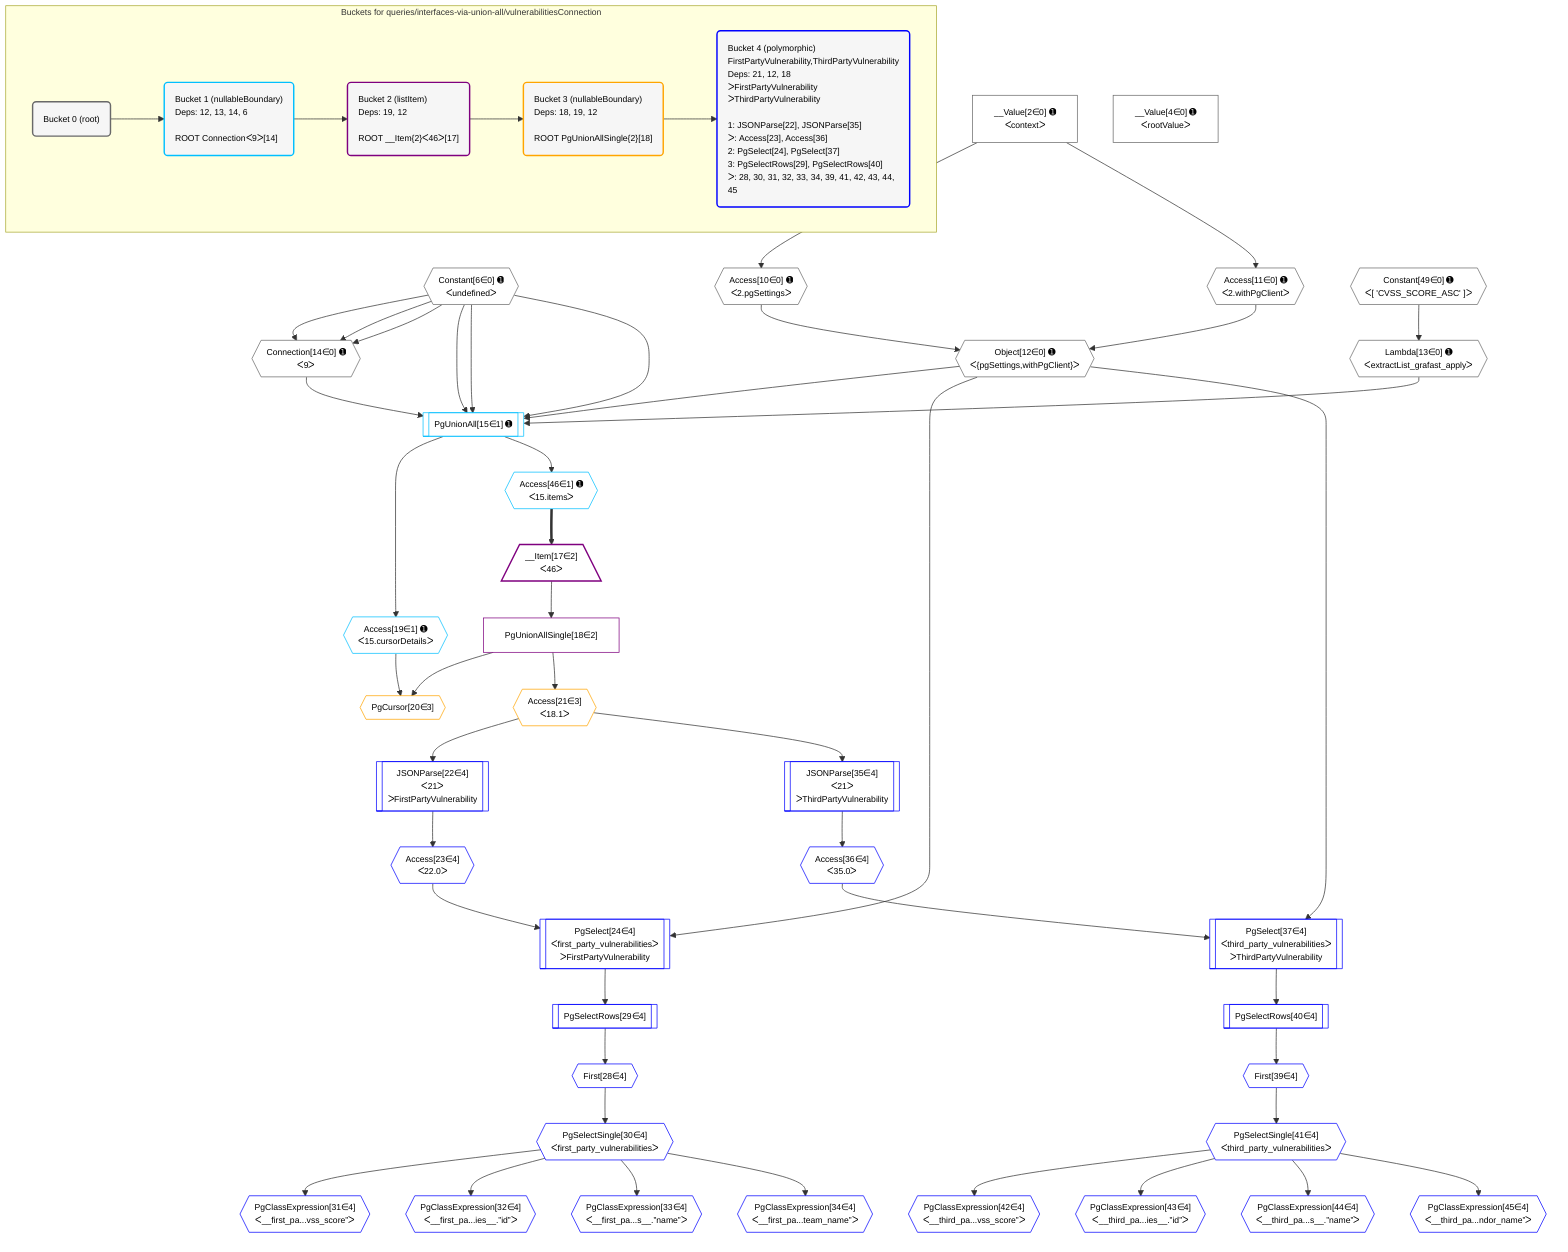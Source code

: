 %%{init: {'themeVariables': { 'fontSize': '12px'}}}%%
graph TD
    classDef path fill:#eee,stroke:#000,color:#000
    classDef plan fill:#fff,stroke-width:1px,color:#000
    classDef itemplan fill:#fff,stroke-width:2px,color:#000
    classDef unbatchedplan fill:#dff,stroke-width:1px,color:#000
    classDef sideeffectplan fill:#fcc,stroke-width:2px,color:#000
    classDef bucket fill:#f6f6f6,color:#000,stroke-width:2px,text-align:left


    %% plan dependencies
    Connection14{{"Connection[14∈0] ➊<br />ᐸ9ᐳ"}}:::plan
    Constant6{{"Constant[6∈0] ➊<br />ᐸundefinedᐳ"}}:::plan
    Constant6 & Constant6 & Constant6 --> Connection14
    Object12{{"Object[12∈0] ➊<br />ᐸ{pgSettings,withPgClient}ᐳ"}}:::plan
    Access10{{"Access[10∈0] ➊<br />ᐸ2.pgSettingsᐳ"}}:::plan
    Access11{{"Access[11∈0] ➊<br />ᐸ2.withPgClientᐳ"}}:::plan
    Access10 & Access11 --> Object12
    __Value2["__Value[2∈0] ➊<br />ᐸcontextᐳ"]:::plan
    __Value2 --> Access10
    __Value2 --> Access11
    Lambda13{{"Lambda[13∈0] ➊<br />ᐸextractList_grafast_applyᐳ"}}:::plan
    Constant49{{"Constant[49∈0] ➊<br />ᐸ[ 'CVSS_SCORE_ASC' ]ᐳ"}}:::plan
    Constant49 --> Lambda13
    __Value4["__Value[4∈0] ➊<br />ᐸrootValueᐳ"]:::plan
    PgUnionAll15[["PgUnionAll[15∈1] ➊"]]:::plan
    Object12 & Lambda13 & Connection14 & Constant6 & Constant6 & Constant6 --> PgUnionAll15
    Access19{{"Access[19∈1] ➊<br />ᐸ15.cursorDetailsᐳ"}}:::plan
    PgUnionAll15 --> Access19
    Access46{{"Access[46∈1] ➊<br />ᐸ15.itemsᐳ"}}:::plan
    PgUnionAll15 --> Access46
    __Item17[/"__Item[17∈2]<br />ᐸ46ᐳ"\]:::itemplan
    Access46 ==> __Item17
    PgUnionAllSingle18["PgUnionAllSingle[18∈2]"]:::plan
    __Item17 --> PgUnionAllSingle18
    PgCursor20{{"PgCursor[20∈3]"}}:::plan
    PgUnionAllSingle18 & Access19 --> PgCursor20
    Access21{{"Access[21∈3]<br />ᐸ18.1ᐳ"}}:::plan
    PgUnionAllSingle18 --> Access21
    PgSelect24[["PgSelect[24∈4]<br />ᐸfirst_party_vulnerabilitiesᐳ<br />ᐳFirstPartyVulnerability"]]:::plan
    Access23{{"Access[23∈4]<br />ᐸ22.0ᐳ"}}:::plan
    Object12 & Access23 --> PgSelect24
    PgSelect37[["PgSelect[37∈4]<br />ᐸthird_party_vulnerabilitiesᐳ<br />ᐳThirdPartyVulnerability"]]:::plan
    Access36{{"Access[36∈4]<br />ᐸ35.0ᐳ"}}:::plan
    Object12 & Access36 --> PgSelect37
    JSONParse22[["JSONParse[22∈4]<br />ᐸ21ᐳ<br />ᐳFirstPartyVulnerability"]]:::plan
    Access21 --> JSONParse22
    JSONParse22 --> Access23
    First28{{"First[28∈4]"}}:::plan
    PgSelectRows29[["PgSelectRows[29∈4]"]]:::plan
    PgSelectRows29 --> First28
    PgSelect24 --> PgSelectRows29
    PgSelectSingle30{{"PgSelectSingle[30∈4]<br />ᐸfirst_party_vulnerabilitiesᐳ"}}:::plan
    First28 --> PgSelectSingle30
    PgClassExpression31{{"PgClassExpression[31∈4]<br />ᐸ__first_pa...vss_score”ᐳ"}}:::plan
    PgSelectSingle30 --> PgClassExpression31
    PgClassExpression32{{"PgClassExpression[32∈4]<br />ᐸ__first_pa...ies__.”id”ᐳ"}}:::plan
    PgSelectSingle30 --> PgClassExpression32
    PgClassExpression33{{"PgClassExpression[33∈4]<br />ᐸ__first_pa...s__.”name”ᐳ"}}:::plan
    PgSelectSingle30 --> PgClassExpression33
    PgClassExpression34{{"PgClassExpression[34∈4]<br />ᐸ__first_pa...team_name”ᐳ"}}:::plan
    PgSelectSingle30 --> PgClassExpression34
    JSONParse35[["JSONParse[35∈4]<br />ᐸ21ᐳ<br />ᐳThirdPartyVulnerability"]]:::plan
    Access21 --> JSONParse35
    JSONParse35 --> Access36
    First39{{"First[39∈4]"}}:::plan
    PgSelectRows40[["PgSelectRows[40∈4]"]]:::plan
    PgSelectRows40 --> First39
    PgSelect37 --> PgSelectRows40
    PgSelectSingle41{{"PgSelectSingle[41∈4]<br />ᐸthird_party_vulnerabilitiesᐳ"}}:::plan
    First39 --> PgSelectSingle41
    PgClassExpression42{{"PgClassExpression[42∈4]<br />ᐸ__third_pa...vss_score”ᐳ"}}:::plan
    PgSelectSingle41 --> PgClassExpression42
    PgClassExpression43{{"PgClassExpression[43∈4]<br />ᐸ__third_pa...ies__.”id”ᐳ"}}:::plan
    PgSelectSingle41 --> PgClassExpression43
    PgClassExpression44{{"PgClassExpression[44∈4]<br />ᐸ__third_pa...s__.”name”ᐳ"}}:::plan
    PgSelectSingle41 --> PgClassExpression44
    PgClassExpression45{{"PgClassExpression[45∈4]<br />ᐸ__third_pa...ndor_name”ᐳ"}}:::plan
    PgSelectSingle41 --> PgClassExpression45

    %% define steps

    subgraph "Buckets for queries/interfaces-via-union-all/vulnerabilitiesConnection"
    Bucket0("Bucket 0 (root)"):::bucket
    classDef bucket0 stroke:#696969
    class Bucket0,__Value2,__Value4,Constant6,Access10,Access11,Object12,Lambda13,Connection14,Constant49 bucket0
    Bucket1("Bucket 1 (nullableBoundary)<br />Deps: 12, 13, 14, 6<br /><br />ROOT Connectionᐸ9ᐳ[14]"):::bucket
    classDef bucket1 stroke:#00bfff
    class Bucket1,PgUnionAll15,Access19,Access46 bucket1
    Bucket2("Bucket 2 (listItem)<br />Deps: 19, 12<br /><br />ROOT __Item{2}ᐸ46ᐳ[17]"):::bucket
    classDef bucket2 stroke:#7f007f
    class Bucket2,__Item17,PgUnionAllSingle18 bucket2
    Bucket3("Bucket 3 (nullableBoundary)<br />Deps: 18, 19, 12<br /><br />ROOT PgUnionAllSingle{2}[18]"):::bucket
    classDef bucket3 stroke:#ffa500
    class Bucket3,PgCursor20,Access21 bucket3
    Bucket4("Bucket 4 (polymorphic)<br />FirstPartyVulnerability,ThirdPartyVulnerability<br />Deps: 21, 12, 18<br />ᐳFirstPartyVulnerability<br />ᐳThirdPartyVulnerability<br /><br />1: JSONParse[22], JSONParse[35]<br />ᐳ: Access[23], Access[36]<br />2: PgSelect[24], PgSelect[37]<br />3: PgSelectRows[29], PgSelectRows[40]<br />ᐳ: 28, 30, 31, 32, 33, 34, 39, 41, 42, 43, 44, 45"):::bucket
    classDef bucket4 stroke:#0000ff
    class Bucket4,JSONParse22,Access23,PgSelect24,First28,PgSelectRows29,PgSelectSingle30,PgClassExpression31,PgClassExpression32,PgClassExpression33,PgClassExpression34,JSONParse35,Access36,PgSelect37,First39,PgSelectRows40,PgSelectSingle41,PgClassExpression42,PgClassExpression43,PgClassExpression44,PgClassExpression45 bucket4
    Bucket0 --> Bucket1
    Bucket1 --> Bucket2
    Bucket2 --> Bucket3
    Bucket3 --> Bucket4
    end